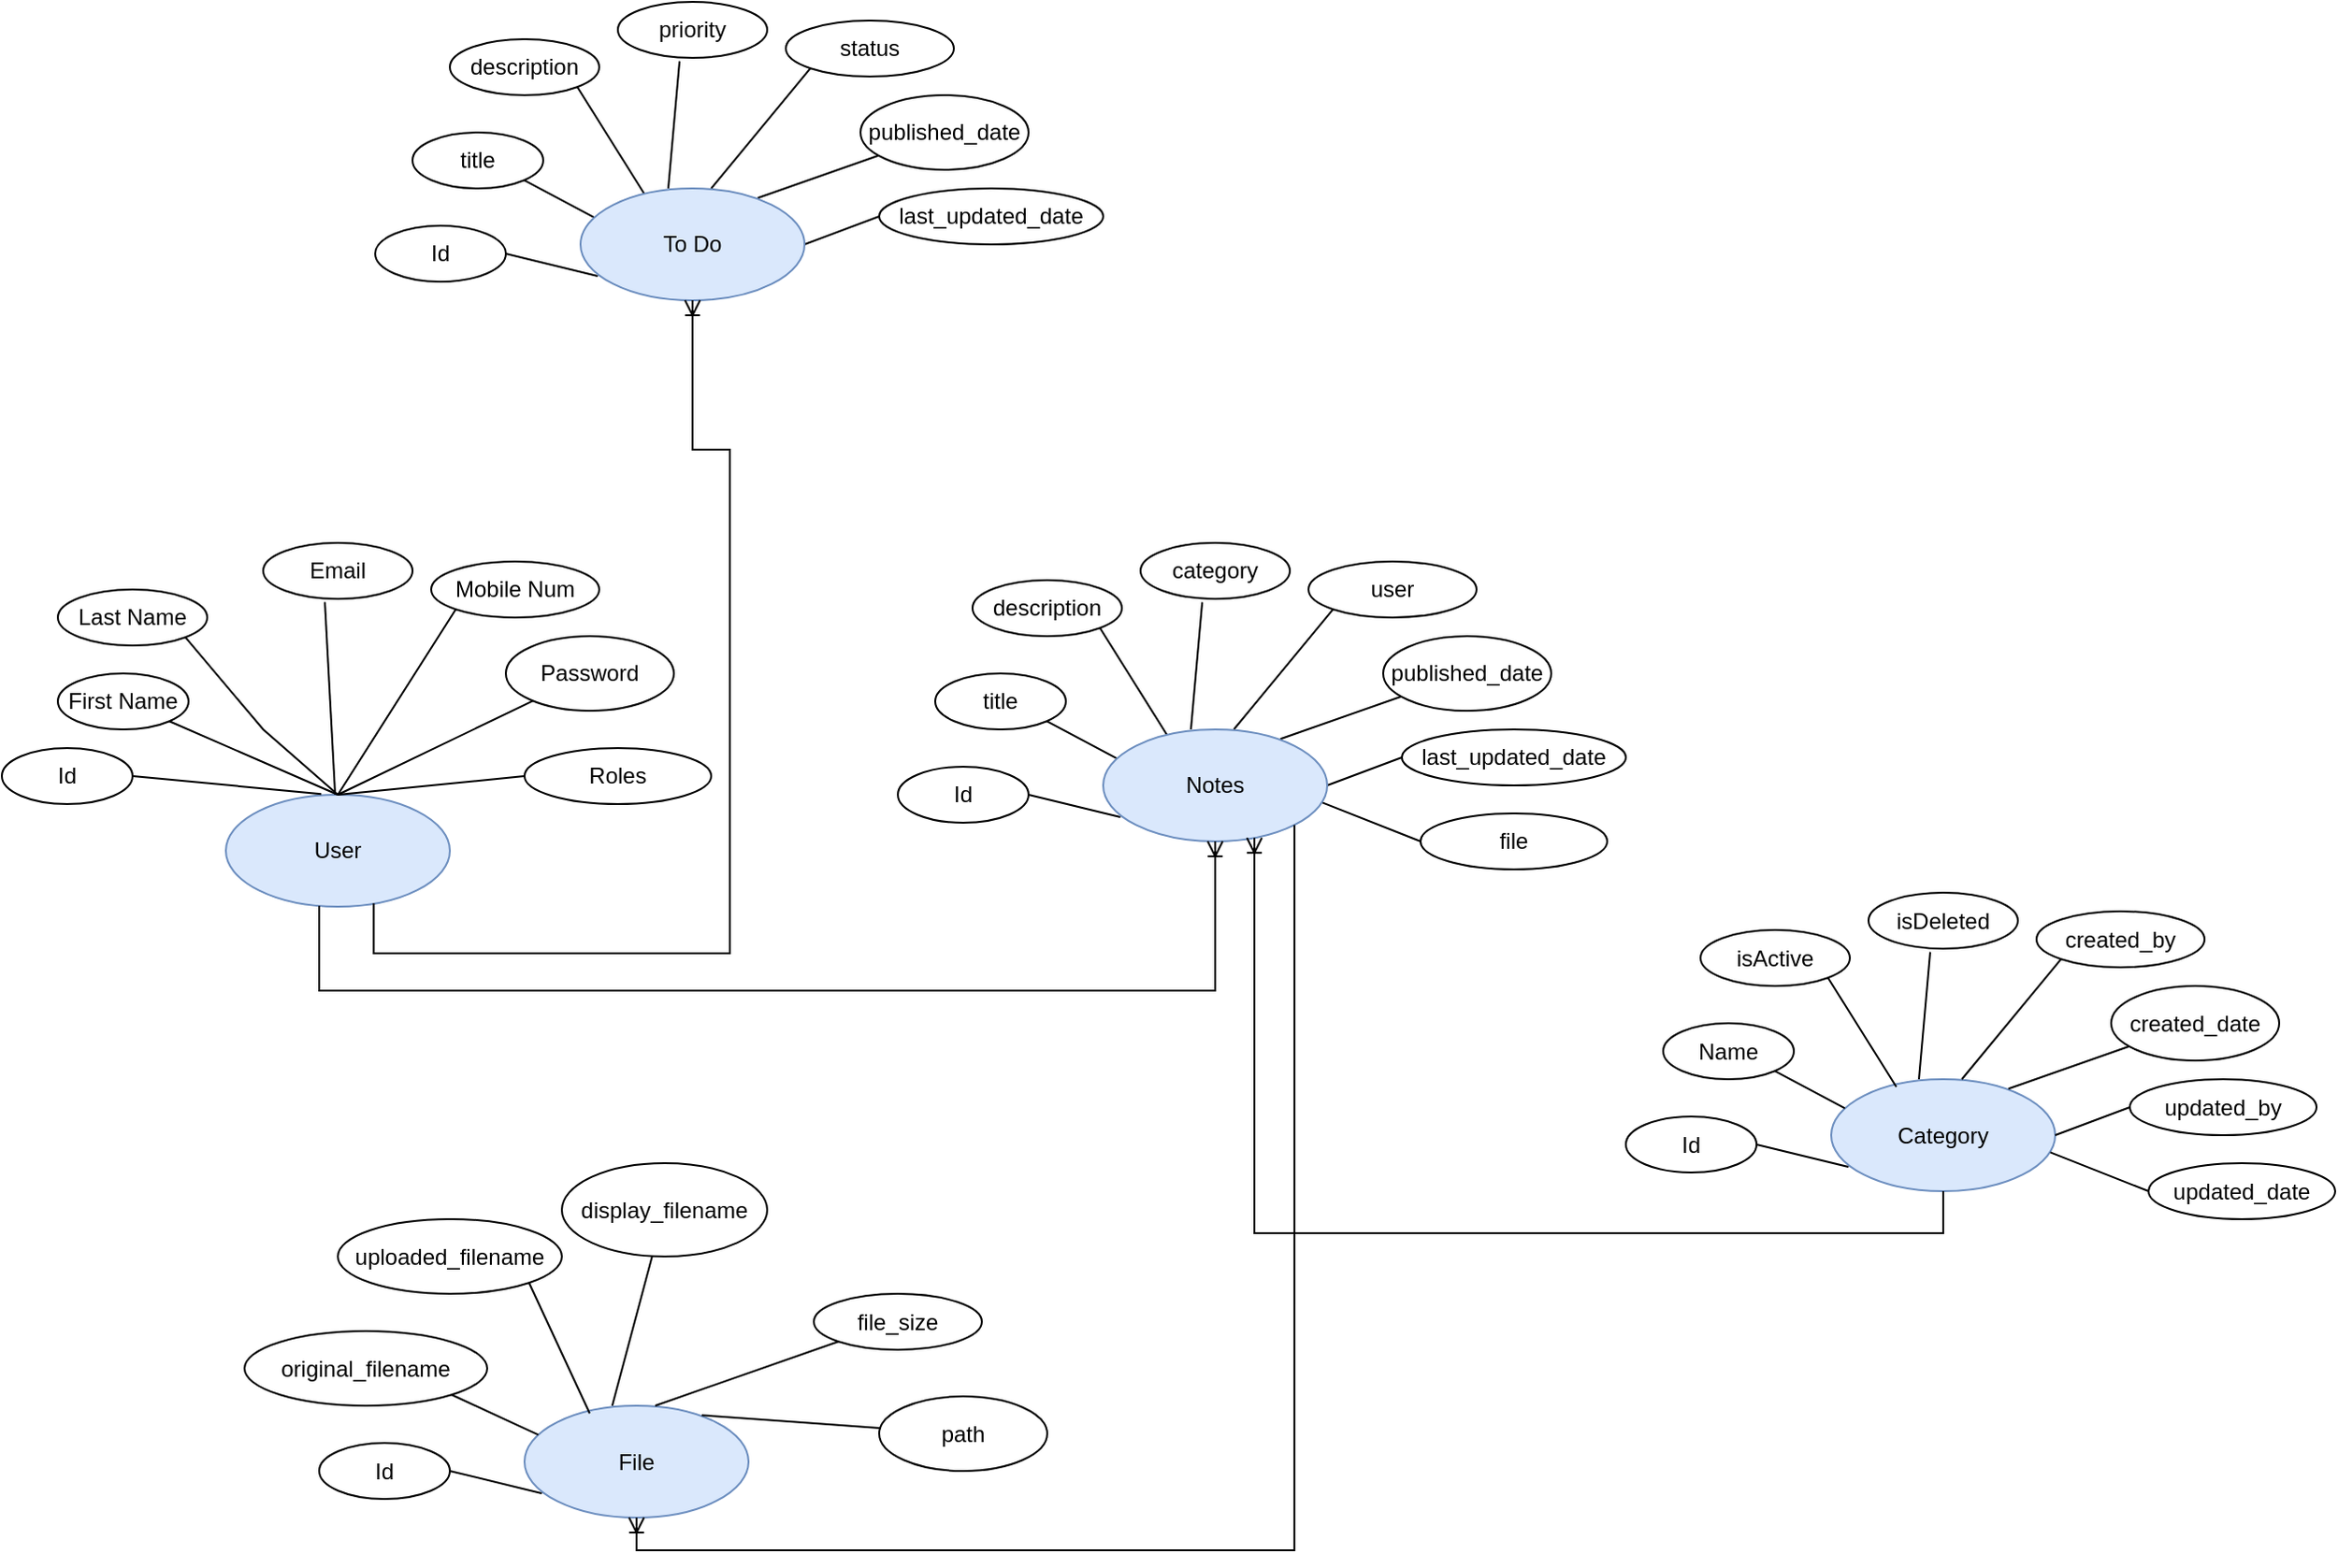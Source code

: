 <mxfile version="26.0.2">
  <diagram name="Page-1" id="Fj1enTtYNgc_nuUlrz68">
    <mxGraphModel dx="2194" dy="1823" grid="1" gridSize="10" guides="1" tooltips="1" connect="1" arrows="1" fold="1" page="1" pageScale="1" pageWidth="850" pageHeight="1100" math="0" shadow="0">
      <root>
        <mxCell id="0" />
        <mxCell id="1" parent="0" />
        <mxCell id="GiaVp1Gvn9ir7chaId8u-1" value="User" style="ellipse;whiteSpace=wrap;html=1;fillColor=#dae8fc;strokeColor=#6c8ebf;" vertex="1" parent="1">
          <mxGeometry x="-330" y="125" width="120" height="60" as="geometry" />
        </mxCell>
        <mxCell id="GiaVp1Gvn9ir7chaId8u-5" value="First Name" style="ellipse;whiteSpace=wrap;html=1;" vertex="1" parent="1">
          <mxGeometry x="-420" y="60" width="70" height="30" as="geometry" />
        </mxCell>
        <mxCell id="GiaVp1Gvn9ir7chaId8u-6" value="Last Name" style="ellipse;whiteSpace=wrap;html=1;" vertex="1" parent="1">
          <mxGeometry x="-420" y="15" width="80" height="30" as="geometry" />
        </mxCell>
        <mxCell id="GiaVp1Gvn9ir7chaId8u-7" value="Mobile Num" style="ellipse;whiteSpace=wrap;html=1;" vertex="1" parent="1">
          <mxGeometry x="-220" width="90" height="30" as="geometry" />
        </mxCell>
        <mxCell id="GiaVp1Gvn9ir7chaId8u-8" value="Roles" style="ellipse;whiteSpace=wrap;html=1;" vertex="1" parent="1">
          <mxGeometry x="-170" y="100" width="100" height="30" as="geometry" />
        </mxCell>
        <mxCell id="GiaVp1Gvn9ir7chaId8u-9" value="Id" style="ellipse;whiteSpace=wrap;html=1;" vertex="1" parent="1">
          <mxGeometry x="-450" y="100" width="70" height="30" as="geometry" />
        </mxCell>
        <mxCell id="GiaVp1Gvn9ir7chaId8u-10" value="Email" style="ellipse;whiteSpace=wrap;html=1;" vertex="1" parent="1">
          <mxGeometry x="-310" y="-10" width="80" height="30" as="geometry" />
        </mxCell>
        <mxCell id="GiaVp1Gvn9ir7chaId8u-11" value="Password" style="ellipse;whiteSpace=wrap;html=1;" vertex="1" parent="1">
          <mxGeometry x="-180" y="40" width="90" height="40" as="geometry" />
        </mxCell>
        <mxCell id="GiaVp1Gvn9ir7chaId8u-12" value="" style="endArrow=none;html=1;rounded=0;entryX=0;entryY=1;entryDx=0;entryDy=0;exitX=0.5;exitY=0;exitDx=0;exitDy=0;" edge="1" parent="1" source="GiaVp1Gvn9ir7chaId8u-1" target="GiaVp1Gvn9ir7chaId8u-7">
          <mxGeometry width="50" height="50" relative="1" as="geometry">
            <mxPoint x="-260" y="90" as="sourcePoint" />
            <mxPoint x="-210" y="40" as="targetPoint" />
          </mxGeometry>
        </mxCell>
        <mxCell id="GiaVp1Gvn9ir7chaId8u-13" value="" style="endArrow=none;html=1;rounded=0;entryX=0.413;entryY=1.059;entryDx=0;entryDy=0;entryPerimeter=0;" edge="1" parent="1" source="GiaVp1Gvn9ir7chaId8u-1" target="GiaVp1Gvn9ir7chaId8u-10">
          <mxGeometry width="50" height="50" relative="1" as="geometry">
            <mxPoint x="-283" y="90" as="sourcePoint" />
            <mxPoint x="-230" y="26" as="targetPoint" />
          </mxGeometry>
        </mxCell>
        <mxCell id="GiaVp1Gvn9ir7chaId8u-14" value="" style="endArrow=none;html=1;rounded=0;entryX=1;entryY=1;entryDx=0;entryDy=0;exitX=0.5;exitY=0;exitDx=0;exitDy=0;" edge="1" parent="1" source="GiaVp1Gvn9ir7chaId8u-1" target="GiaVp1Gvn9ir7chaId8u-6">
          <mxGeometry width="50" height="50" relative="1" as="geometry">
            <mxPoint x="-273" y="100" as="sourcePoint" />
            <mxPoint x="-267" y="32" as="targetPoint" />
            <Array as="points">
              <mxPoint x="-310" y="90" />
            </Array>
          </mxGeometry>
        </mxCell>
        <mxCell id="GiaVp1Gvn9ir7chaId8u-15" value="" style="endArrow=none;html=1;rounded=0;exitX=0.5;exitY=0;exitDx=0;exitDy=0;" edge="1" parent="1" source="GiaVp1Gvn9ir7chaId8u-1" target="GiaVp1Gvn9ir7chaId8u-11">
          <mxGeometry width="50" height="50" relative="1" as="geometry">
            <mxPoint x="-250" y="100" as="sourcePoint" />
            <mxPoint x="-197" y="36" as="targetPoint" />
          </mxGeometry>
        </mxCell>
        <mxCell id="GiaVp1Gvn9ir7chaId8u-16" value="" style="endArrow=none;html=1;rounded=0;entryX=0;entryY=0.5;entryDx=0;entryDy=0;" edge="1" parent="1" target="GiaVp1Gvn9ir7chaId8u-8">
          <mxGeometry width="50" height="50" relative="1" as="geometry">
            <mxPoint x="-270" y="125" as="sourcePoint" />
            <mxPoint x="-160" y="82" as="targetPoint" />
          </mxGeometry>
        </mxCell>
        <mxCell id="GiaVp1Gvn9ir7chaId8u-17" value="" style="endArrow=none;html=1;rounded=0;entryX=1;entryY=1;entryDx=0;entryDy=0;exitX=0.5;exitY=0;exitDx=0;exitDy=0;" edge="1" parent="1" source="GiaVp1Gvn9ir7chaId8u-1" target="GiaVp1Gvn9ir7chaId8u-5">
          <mxGeometry width="50" height="50" relative="1" as="geometry">
            <mxPoint x="-285" y="104" as="sourcePoint" />
            <mxPoint x="-322" y="46" as="targetPoint" />
          </mxGeometry>
        </mxCell>
        <mxCell id="GiaVp1Gvn9ir7chaId8u-18" value="" style="endArrow=none;html=1;rounded=0;entryX=1;entryY=0.5;entryDx=0;entryDy=0;exitX=0.426;exitY=-0.006;exitDx=0;exitDy=0;exitPerimeter=0;" edge="1" parent="1" source="GiaVp1Gvn9ir7chaId8u-1" target="GiaVp1Gvn9ir7chaId8u-9">
          <mxGeometry width="50" height="50" relative="1" as="geometry">
            <mxPoint x="-270" y="120" as="sourcePoint" />
            <mxPoint x="-350" y="96" as="targetPoint" />
          </mxGeometry>
        </mxCell>
        <mxCell id="GiaVp1Gvn9ir7chaId8u-34" value="Category" style="ellipse;whiteSpace=wrap;html=1;fillColor=#dae8fc;strokeColor=#6c8ebf;" vertex="1" parent="1">
          <mxGeometry x="530" y="277.5" width="120" height="60" as="geometry" />
        </mxCell>
        <mxCell id="GiaVp1Gvn9ir7chaId8u-35" value="Name" style="ellipse;whiteSpace=wrap;html=1;" vertex="1" parent="1">
          <mxGeometry x="440" y="247.5" width="70" height="30" as="geometry" />
        </mxCell>
        <mxCell id="GiaVp1Gvn9ir7chaId8u-36" value="isActive" style="ellipse;whiteSpace=wrap;html=1;" vertex="1" parent="1">
          <mxGeometry x="460" y="197.5" width="80" height="30" as="geometry" />
        </mxCell>
        <mxCell id="GiaVp1Gvn9ir7chaId8u-37" value="created_by" style="ellipse;whiteSpace=wrap;html=1;" vertex="1" parent="1">
          <mxGeometry x="640" y="187.5" width="90" height="30" as="geometry" />
        </mxCell>
        <mxCell id="GiaVp1Gvn9ir7chaId8u-38" value="updated_by" style="ellipse;whiteSpace=wrap;html=1;" vertex="1" parent="1">
          <mxGeometry x="690" y="277.5" width="100" height="30" as="geometry" />
        </mxCell>
        <mxCell id="GiaVp1Gvn9ir7chaId8u-39" value="Id" style="ellipse;whiteSpace=wrap;html=1;" vertex="1" parent="1">
          <mxGeometry x="420" y="297.5" width="70" height="30" as="geometry" />
        </mxCell>
        <mxCell id="GiaVp1Gvn9ir7chaId8u-40" value="isDeleted" style="ellipse;whiteSpace=wrap;html=1;" vertex="1" parent="1">
          <mxGeometry x="550" y="177.5" width="80" height="30" as="geometry" />
        </mxCell>
        <mxCell id="GiaVp1Gvn9ir7chaId8u-41" value="created_date" style="ellipse;whiteSpace=wrap;html=1;" vertex="1" parent="1">
          <mxGeometry x="680" y="227.5" width="90" height="40" as="geometry" />
        </mxCell>
        <mxCell id="GiaVp1Gvn9ir7chaId8u-42" value="" style="endArrow=none;html=1;rounded=0;entryX=0;entryY=1;entryDx=0;entryDy=0;" edge="1" target="GiaVp1Gvn9ir7chaId8u-37" parent="1">
          <mxGeometry width="50" height="50" relative="1" as="geometry">
            <mxPoint x="600" y="277.5" as="sourcePoint" />
            <mxPoint x="650" y="227.5" as="targetPoint" />
          </mxGeometry>
        </mxCell>
        <mxCell id="GiaVp1Gvn9ir7chaId8u-43" value="" style="endArrow=none;html=1;rounded=0;entryX=0.413;entryY=1.059;entryDx=0;entryDy=0;entryPerimeter=0;" edge="1" target="GiaVp1Gvn9ir7chaId8u-40" parent="1">
          <mxGeometry width="50" height="50" relative="1" as="geometry">
            <mxPoint x="577" y="277.5" as="sourcePoint" />
            <mxPoint x="630" y="213.5" as="targetPoint" />
          </mxGeometry>
        </mxCell>
        <mxCell id="GiaVp1Gvn9ir7chaId8u-44" value="" style="endArrow=none;html=1;rounded=0;entryX=1;entryY=1;entryDx=0;entryDy=0;exitX=0.291;exitY=0.069;exitDx=0;exitDy=0;exitPerimeter=0;" edge="1" source="GiaVp1Gvn9ir7chaId8u-34" target="GiaVp1Gvn9ir7chaId8u-36" parent="1">
          <mxGeometry width="50" height="50" relative="1" as="geometry">
            <mxPoint x="587" y="287.5" as="sourcePoint" />
            <mxPoint x="593" y="219.5" as="targetPoint" />
          </mxGeometry>
        </mxCell>
        <mxCell id="GiaVp1Gvn9ir7chaId8u-45" value="" style="endArrow=none;html=1;rounded=0;exitX=0.791;exitY=0.085;exitDx=0;exitDy=0;exitPerimeter=0;" edge="1" source="GiaVp1Gvn9ir7chaId8u-34" target="GiaVp1Gvn9ir7chaId8u-41" parent="1">
          <mxGeometry width="50" height="50" relative="1" as="geometry">
            <mxPoint x="610" y="287.5" as="sourcePoint" />
            <mxPoint x="663" y="223.5" as="targetPoint" />
          </mxGeometry>
        </mxCell>
        <mxCell id="GiaVp1Gvn9ir7chaId8u-46" value="" style="endArrow=none;html=1;rounded=0;exitX=1;exitY=0.5;exitDx=0;exitDy=0;entryX=0;entryY=0.5;entryDx=0;entryDy=0;" edge="1" source="GiaVp1Gvn9ir7chaId8u-34" target="GiaVp1Gvn9ir7chaId8u-38" parent="1">
          <mxGeometry width="50" height="50" relative="1" as="geometry">
            <mxPoint x="635" y="292.5" as="sourcePoint" />
            <mxPoint x="700" y="269.5" as="targetPoint" />
          </mxGeometry>
        </mxCell>
        <mxCell id="GiaVp1Gvn9ir7chaId8u-47" value="" style="endArrow=none;html=1;rounded=0;entryX=1;entryY=1;entryDx=0;entryDy=0;exitX=0.061;exitY=0.26;exitDx=0;exitDy=0;exitPerimeter=0;" edge="1" source="GiaVp1Gvn9ir7chaId8u-34" target="GiaVp1Gvn9ir7chaId8u-35" parent="1">
          <mxGeometry width="50" height="50" relative="1" as="geometry">
            <mxPoint x="575" y="291.5" as="sourcePoint" />
            <mxPoint x="538" y="233.5" as="targetPoint" />
          </mxGeometry>
        </mxCell>
        <mxCell id="GiaVp1Gvn9ir7chaId8u-48" value="" style="endArrow=none;html=1;rounded=0;entryX=1;entryY=0.5;entryDx=0;entryDy=0;exitX=0.077;exitY=0.783;exitDx=0;exitDy=0;exitPerimeter=0;" edge="1" source="GiaVp1Gvn9ir7chaId8u-34" target="GiaVp1Gvn9ir7chaId8u-39" parent="1">
          <mxGeometry width="50" height="50" relative="1" as="geometry">
            <mxPoint x="547" y="303.5" as="sourcePoint" />
            <mxPoint x="510" y="283.5" as="targetPoint" />
          </mxGeometry>
        </mxCell>
        <mxCell id="GiaVp1Gvn9ir7chaId8u-79" value="updated_date" style="ellipse;whiteSpace=wrap;html=1;" vertex="1" parent="1">
          <mxGeometry x="700" y="322.5" width="100" height="30" as="geometry" />
        </mxCell>
        <mxCell id="GiaVp1Gvn9ir7chaId8u-80" value="" style="endArrow=none;html=1;rounded=0;exitX=0.978;exitY=0.653;exitDx=0;exitDy=0;entryX=0;entryY=0.5;entryDx=0;entryDy=0;exitPerimeter=0;" edge="1" parent="1" source="GiaVp1Gvn9ir7chaId8u-34" target="GiaVp1Gvn9ir7chaId8u-79">
          <mxGeometry width="50" height="50" relative="1" as="geometry">
            <mxPoint x="660" y="317.5" as="sourcePoint" />
            <mxPoint x="700" y="302.5" as="targetPoint" />
          </mxGeometry>
        </mxCell>
        <mxCell id="GiaVp1Gvn9ir7chaId8u-81" value="" style="endArrow=none;html=1;rounded=0;entryX=0;entryY=1;entryDx=0;entryDy=0;" edge="1" target="GiaVp1Gvn9ir7chaId8u-92" parent="1">
          <mxGeometry width="50" height="50" relative="1" as="geometry">
            <mxPoint x="210" y="90" as="sourcePoint" />
            <mxPoint x="260" y="40" as="targetPoint" />
          </mxGeometry>
        </mxCell>
        <mxCell id="GiaVp1Gvn9ir7chaId8u-82" value="" style="endArrow=none;html=1;rounded=0;entryX=0.413;entryY=1.059;entryDx=0;entryDy=0;entryPerimeter=0;" edge="1" target="GiaVp1Gvn9ir7chaId8u-95" parent="1">
          <mxGeometry width="50" height="50" relative="1" as="geometry">
            <mxPoint x="187" y="90" as="sourcePoint" />
            <mxPoint x="240" y="26" as="targetPoint" />
          </mxGeometry>
        </mxCell>
        <mxCell id="GiaVp1Gvn9ir7chaId8u-83" value="" style="endArrow=none;html=1;rounded=0;entryX=1;entryY=1;entryDx=0;entryDy=0;exitX=0.291;exitY=0.069;exitDx=0;exitDy=0;exitPerimeter=0;" edge="1" source="GiaVp1Gvn9ir7chaId8u-89" target="GiaVp1Gvn9ir7chaId8u-91" parent="1">
          <mxGeometry width="50" height="50" relative="1" as="geometry">
            <mxPoint x="197" y="100" as="sourcePoint" />
            <mxPoint x="203" y="32" as="targetPoint" />
          </mxGeometry>
        </mxCell>
        <mxCell id="GiaVp1Gvn9ir7chaId8u-84" value="" style="endArrow=none;html=1;rounded=0;exitX=0.791;exitY=0.085;exitDx=0;exitDy=0;exitPerimeter=0;" edge="1" source="GiaVp1Gvn9ir7chaId8u-89" target="GiaVp1Gvn9ir7chaId8u-96" parent="1">
          <mxGeometry width="50" height="50" relative="1" as="geometry">
            <mxPoint x="220" y="100" as="sourcePoint" />
            <mxPoint x="273" y="36" as="targetPoint" />
          </mxGeometry>
        </mxCell>
        <mxCell id="GiaVp1Gvn9ir7chaId8u-85" value="" style="endArrow=none;html=1;rounded=0;exitX=1;exitY=0.5;exitDx=0;exitDy=0;entryX=0;entryY=0.5;entryDx=0;entryDy=0;" edge="1" source="GiaVp1Gvn9ir7chaId8u-89" target="GiaVp1Gvn9ir7chaId8u-93" parent="1">
          <mxGeometry width="50" height="50" relative="1" as="geometry">
            <mxPoint x="245" y="105" as="sourcePoint" />
            <mxPoint x="310" y="82" as="targetPoint" />
          </mxGeometry>
        </mxCell>
        <mxCell id="GiaVp1Gvn9ir7chaId8u-86" value="" style="endArrow=none;html=1;rounded=0;entryX=1;entryY=1;entryDx=0;entryDy=0;exitX=0.061;exitY=0.26;exitDx=0;exitDy=0;exitPerimeter=0;" edge="1" source="GiaVp1Gvn9ir7chaId8u-89" target="GiaVp1Gvn9ir7chaId8u-90" parent="1">
          <mxGeometry width="50" height="50" relative="1" as="geometry">
            <mxPoint x="185" y="104" as="sourcePoint" />
            <mxPoint x="148" y="46" as="targetPoint" />
          </mxGeometry>
        </mxCell>
        <mxCell id="GiaVp1Gvn9ir7chaId8u-87" value="" style="endArrow=none;html=1;rounded=0;entryX=1;entryY=0.5;entryDx=0;entryDy=0;exitX=0.077;exitY=0.783;exitDx=0;exitDy=0;exitPerimeter=0;" edge="1" source="GiaVp1Gvn9ir7chaId8u-89" target="GiaVp1Gvn9ir7chaId8u-94" parent="1">
          <mxGeometry width="50" height="50" relative="1" as="geometry">
            <mxPoint x="157" y="116" as="sourcePoint" />
            <mxPoint x="120" y="96" as="targetPoint" />
          </mxGeometry>
        </mxCell>
        <mxCell id="GiaVp1Gvn9ir7chaId8u-88" value="" style="endArrow=none;html=1;rounded=0;exitX=0.978;exitY=0.653;exitDx=0;exitDy=0;entryX=0;entryY=0.5;entryDx=0;entryDy=0;exitPerimeter=0;" edge="1" source="GiaVp1Gvn9ir7chaId8u-89" target="GiaVp1Gvn9ir7chaId8u-97" parent="1">
          <mxGeometry width="50" height="50" relative="1" as="geometry">
            <mxPoint x="270" y="130" as="sourcePoint" />
            <mxPoint x="310" y="115" as="targetPoint" />
          </mxGeometry>
        </mxCell>
        <mxCell id="GiaVp1Gvn9ir7chaId8u-89" value="Notes" style="ellipse;whiteSpace=wrap;html=1;fillColor=#dae8fc;strokeColor=#6c8ebf;" vertex="1" parent="1">
          <mxGeometry x="140" y="90" width="120" height="60" as="geometry" />
        </mxCell>
        <mxCell id="GiaVp1Gvn9ir7chaId8u-90" value="title" style="ellipse;whiteSpace=wrap;html=1;" vertex="1" parent="1">
          <mxGeometry x="50" y="60" width="70" height="30" as="geometry" />
        </mxCell>
        <mxCell id="GiaVp1Gvn9ir7chaId8u-91" value="description" style="ellipse;whiteSpace=wrap;html=1;" vertex="1" parent="1">
          <mxGeometry x="70" y="10" width="80" height="30" as="geometry" />
        </mxCell>
        <mxCell id="GiaVp1Gvn9ir7chaId8u-92" value="user" style="ellipse;whiteSpace=wrap;html=1;" vertex="1" parent="1">
          <mxGeometry x="250" width="90" height="30" as="geometry" />
        </mxCell>
        <mxCell id="GiaVp1Gvn9ir7chaId8u-93" value="last_updated_date" style="ellipse;whiteSpace=wrap;html=1;" vertex="1" parent="1">
          <mxGeometry x="300" y="90" width="120" height="30" as="geometry" />
        </mxCell>
        <mxCell id="GiaVp1Gvn9ir7chaId8u-94" value="Id" style="ellipse;whiteSpace=wrap;html=1;" vertex="1" parent="1">
          <mxGeometry x="30" y="110" width="70" height="30" as="geometry" />
        </mxCell>
        <mxCell id="GiaVp1Gvn9ir7chaId8u-95" value="category" style="ellipse;whiteSpace=wrap;html=1;" vertex="1" parent="1">
          <mxGeometry x="160" y="-10" width="80" height="30" as="geometry" />
        </mxCell>
        <mxCell id="GiaVp1Gvn9ir7chaId8u-96" value="published_date" style="ellipse;whiteSpace=wrap;html=1;" vertex="1" parent="1">
          <mxGeometry x="290" y="40" width="90" height="40" as="geometry" />
        </mxCell>
        <mxCell id="GiaVp1Gvn9ir7chaId8u-97" value="file" style="ellipse;whiteSpace=wrap;html=1;" vertex="1" parent="1">
          <mxGeometry x="310" y="135" width="100" height="30" as="geometry" />
        </mxCell>
        <mxCell id="GiaVp1Gvn9ir7chaId8u-98" value="File" style="ellipse;whiteSpace=wrap;html=1;fillColor=#dae8fc;strokeColor=#6c8ebf;" vertex="1" parent="1">
          <mxGeometry x="-170" y="452.5" width="120" height="60" as="geometry" />
        </mxCell>
        <mxCell id="GiaVp1Gvn9ir7chaId8u-99" value="original_filename" style="ellipse;whiteSpace=wrap;html=1;" vertex="1" parent="1">
          <mxGeometry x="-320" y="412.5" width="130" height="40" as="geometry" />
        </mxCell>
        <mxCell id="GiaVp1Gvn9ir7chaId8u-100" value="uploaded_filename" style="ellipse;whiteSpace=wrap;html=1;" vertex="1" parent="1">
          <mxGeometry x="-270" y="352.5" width="120" height="40" as="geometry" />
        </mxCell>
        <mxCell id="GiaVp1Gvn9ir7chaId8u-101" value="file_size" style="ellipse;whiteSpace=wrap;html=1;" vertex="1" parent="1">
          <mxGeometry x="-15" y="392.5" width="90" height="30" as="geometry" />
        </mxCell>
        <mxCell id="GiaVp1Gvn9ir7chaId8u-103" value="Id" style="ellipse;whiteSpace=wrap;html=1;" vertex="1" parent="1">
          <mxGeometry x="-280" y="472.5" width="70" height="30" as="geometry" />
        </mxCell>
        <mxCell id="GiaVp1Gvn9ir7chaId8u-104" value="display_filename" style="ellipse;whiteSpace=wrap;html=1;" vertex="1" parent="1">
          <mxGeometry x="-150" y="322.5" width="110" height="50" as="geometry" />
        </mxCell>
        <mxCell id="GiaVp1Gvn9ir7chaId8u-105" value="path" style="ellipse;whiteSpace=wrap;html=1;" vertex="1" parent="1">
          <mxGeometry x="20" y="447.5" width="90" height="40" as="geometry" />
        </mxCell>
        <mxCell id="GiaVp1Gvn9ir7chaId8u-106" value="" style="endArrow=none;html=1;rounded=0;entryX=0;entryY=1;entryDx=0;entryDy=0;" edge="1" target="GiaVp1Gvn9ir7chaId8u-101" parent="1">
          <mxGeometry width="50" height="50" relative="1" as="geometry">
            <mxPoint x="-100" y="452.5" as="sourcePoint" />
            <mxPoint x="-50" y="402.5" as="targetPoint" />
          </mxGeometry>
        </mxCell>
        <mxCell id="GiaVp1Gvn9ir7chaId8u-107" value="" style="endArrow=none;html=1;rounded=0;" edge="1" target="GiaVp1Gvn9ir7chaId8u-104" parent="1">
          <mxGeometry width="50" height="50" relative="1" as="geometry">
            <mxPoint x="-123" y="452.5" as="sourcePoint" />
            <mxPoint x="-70" y="388.5" as="targetPoint" />
          </mxGeometry>
        </mxCell>
        <mxCell id="GiaVp1Gvn9ir7chaId8u-108" value="" style="endArrow=none;html=1;rounded=0;entryX=1;entryY=1;entryDx=0;entryDy=0;exitX=0.291;exitY=0.069;exitDx=0;exitDy=0;exitPerimeter=0;" edge="1" source="GiaVp1Gvn9ir7chaId8u-98" target="GiaVp1Gvn9ir7chaId8u-100" parent="1">
          <mxGeometry width="50" height="50" relative="1" as="geometry">
            <mxPoint x="-113" y="462.5" as="sourcePoint" />
            <mxPoint x="-107" y="394.5" as="targetPoint" />
          </mxGeometry>
        </mxCell>
        <mxCell id="GiaVp1Gvn9ir7chaId8u-109" value="" style="endArrow=none;html=1;rounded=0;exitX=0.791;exitY=0.085;exitDx=0;exitDy=0;exitPerimeter=0;" edge="1" source="GiaVp1Gvn9ir7chaId8u-98" target="GiaVp1Gvn9ir7chaId8u-105" parent="1">
          <mxGeometry width="50" height="50" relative="1" as="geometry">
            <mxPoint x="-90" y="462.5" as="sourcePoint" />
            <mxPoint x="-37" y="398.5" as="targetPoint" />
          </mxGeometry>
        </mxCell>
        <mxCell id="GiaVp1Gvn9ir7chaId8u-111" value="" style="endArrow=none;html=1;rounded=0;entryX=1;entryY=1;entryDx=0;entryDy=0;exitX=0.061;exitY=0.26;exitDx=0;exitDy=0;exitPerimeter=0;" edge="1" source="GiaVp1Gvn9ir7chaId8u-98" target="GiaVp1Gvn9ir7chaId8u-99" parent="1">
          <mxGeometry width="50" height="50" relative="1" as="geometry">
            <mxPoint x="-125" y="466.5" as="sourcePoint" />
            <mxPoint x="-162" y="408.5" as="targetPoint" />
          </mxGeometry>
        </mxCell>
        <mxCell id="GiaVp1Gvn9ir7chaId8u-112" value="" style="endArrow=none;html=1;rounded=0;entryX=1;entryY=0.5;entryDx=0;entryDy=0;exitX=0.077;exitY=0.783;exitDx=0;exitDy=0;exitPerimeter=0;" edge="1" source="GiaVp1Gvn9ir7chaId8u-98" target="GiaVp1Gvn9ir7chaId8u-103" parent="1">
          <mxGeometry width="50" height="50" relative="1" as="geometry">
            <mxPoint x="-153" y="478.5" as="sourcePoint" />
            <mxPoint x="-190" y="458.5" as="targetPoint" />
          </mxGeometry>
        </mxCell>
        <mxCell id="GiaVp1Gvn9ir7chaId8u-115" value="" style="endArrow=none;html=1;rounded=0;entryX=0;entryY=1;entryDx=0;entryDy=0;" edge="1" target="GiaVp1Gvn9ir7chaId8u-126" parent="1">
          <mxGeometry width="50" height="50" relative="1" as="geometry">
            <mxPoint x="-70" y="-200" as="sourcePoint" />
            <mxPoint x="-20" y="-250" as="targetPoint" />
          </mxGeometry>
        </mxCell>
        <mxCell id="GiaVp1Gvn9ir7chaId8u-116" value="" style="endArrow=none;html=1;rounded=0;entryX=0.413;entryY=1.059;entryDx=0;entryDy=0;entryPerimeter=0;" edge="1" target="GiaVp1Gvn9ir7chaId8u-129" parent="1">
          <mxGeometry width="50" height="50" relative="1" as="geometry">
            <mxPoint x="-93" y="-200" as="sourcePoint" />
            <mxPoint x="-40" y="-264" as="targetPoint" />
          </mxGeometry>
        </mxCell>
        <mxCell id="GiaVp1Gvn9ir7chaId8u-117" value="" style="endArrow=none;html=1;rounded=0;entryX=1;entryY=1;entryDx=0;entryDy=0;exitX=0.291;exitY=0.069;exitDx=0;exitDy=0;exitPerimeter=0;" edge="1" source="GiaVp1Gvn9ir7chaId8u-123" target="GiaVp1Gvn9ir7chaId8u-125" parent="1">
          <mxGeometry width="50" height="50" relative="1" as="geometry">
            <mxPoint x="-83" y="-190" as="sourcePoint" />
            <mxPoint x="-77" y="-258" as="targetPoint" />
          </mxGeometry>
        </mxCell>
        <mxCell id="GiaVp1Gvn9ir7chaId8u-118" value="" style="endArrow=none;html=1;rounded=0;exitX=0.791;exitY=0.085;exitDx=0;exitDy=0;exitPerimeter=0;" edge="1" source="GiaVp1Gvn9ir7chaId8u-123" target="GiaVp1Gvn9ir7chaId8u-130" parent="1">
          <mxGeometry width="50" height="50" relative="1" as="geometry">
            <mxPoint x="-60" y="-190" as="sourcePoint" />
            <mxPoint x="-7" y="-254" as="targetPoint" />
          </mxGeometry>
        </mxCell>
        <mxCell id="GiaVp1Gvn9ir7chaId8u-119" value="" style="endArrow=none;html=1;rounded=0;exitX=1;exitY=0.5;exitDx=0;exitDy=0;entryX=0;entryY=0.5;entryDx=0;entryDy=0;" edge="1" source="GiaVp1Gvn9ir7chaId8u-123" target="GiaVp1Gvn9ir7chaId8u-127" parent="1">
          <mxGeometry width="50" height="50" relative="1" as="geometry">
            <mxPoint x="-35" y="-185" as="sourcePoint" />
            <mxPoint x="30" y="-208" as="targetPoint" />
          </mxGeometry>
        </mxCell>
        <mxCell id="GiaVp1Gvn9ir7chaId8u-120" value="" style="endArrow=none;html=1;rounded=0;entryX=1;entryY=1;entryDx=0;entryDy=0;exitX=0.061;exitY=0.26;exitDx=0;exitDy=0;exitPerimeter=0;" edge="1" source="GiaVp1Gvn9ir7chaId8u-123" target="GiaVp1Gvn9ir7chaId8u-124" parent="1">
          <mxGeometry width="50" height="50" relative="1" as="geometry">
            <mxPoint x="-95" y="-186" as="sourcePoint" />
            <mxPoint x="-132" y="-244" as="targetPoint" />
          </mxGeometry>
        </mxCell>
        <mxCell id="GiaVp1Gvn9ir7chaId8u-121" value="" style="endArrow=none;html=1;rounded=0;entryX=1;entryY=0.5;entryDx=0;entryDy=0;exitX=0.077;exitY=0.783;exitDx=0;exitDy=0;exitPerimeter=0;" edge="1" source="GiaVp1Gvn9ir7chaId8u-123" target="GiaVp1Gvn9ir7chaId8u-128" parent="1">
          <mxGeometry width="50" height="50" relative="1" as="geometry">
            <mxPoint x="-123" y="-174" as="sourcePoint" />
            <mxPoint x="-160" y="-194" as="targetPoint" />
          </mxGeometry>
        </mxCell>
        <mxCell id="GiaVp1Gvn9ir7chaId8u-123" value="To Do" style="ellipse;whiteSpace=wrap;html=1;fillColor=#dae8fc;strokeColor=#6c8ebf;" vertex="1" parent="1">
          <mxGeometry x="-140" y="-200" width="120" height="60" as="geometry" />
        </mxCell>
        <mxCell id="GiaVp1Gvn9ir7chaId8u-124" value="title" style="ellipse;whiteSpace=wrap;html=1;" vertex="1" parent="1">
          <mxGeometry x="-230" y="-230" width="70" height="30" as="geometry" />
        </mxCell>
        <mxCell id="GiaVp1Gvn9ir7chaId8u-125" value="description" style="ellipse;whiteSpace=wrap;html=1;" vertex="1" parent="1">
          <mxGeometry x="-210" y="-280" width="80" height="30" as="geometry" />
        </mxCell>
        <mxCell id="GiaVp1Gvn9ir7chaId8u-126" value="status" style="ellipse;whiteSpace=wrap;html=1;" vertex="1" parent="1">
          <mxGeometry x="-30" y="-290" width="90" height="30" as="geometry" />
        </mxCell>
        <mxCell id="GiaVp1Gvn9ir7chaId8u-127" value="last_updated_date" style="ellipse;whiteSpace=wrap;html=1;" vertex="1" parent="1">
          <mxGeometry x="20" y="-200" width="120" height="30" as="geometry" />
        </mxCell>
        <mxCell id="GiaVp1Gvn9ir7chaId8u-128" value="Id" style="ellipse;whiteSpace=wrap;html=1;" vertex="1" parent="1">
          <mxGeometry x="-250" y="-180" width="70" height="30" as="geometry" />
        </mxCell>
        <mxCell id="GiaVp1Gvn9ir7chaId8u-129" value="priority" style="ellipse;whiteSpace=wrap;html=1;" vertex="1" parent="1">
          <mxGeometry x="-120" y="-300" width="80" height="30" as="geometry" />
        </mxCell>
        <mxCell id="GiaVp1Gvn9ir7chaId8u-130" value="published_date" style="ellipse;whiteSpace=wrap;html=1;" vertex="1" parent="1">
          <mxGeometry x="10" y="-250" width="90" height="40" as="geometry" />
        </mxCell>
        <mxCell id="GiaVp1Gvn9ir7chaId8u-153" value="" style="edgeStyle=orthogonalEdgeStyle;fontSize=12;html=1;endArrow=ERoneToMany;rounded=0;entryX=0.5;entryY=1;entryDx=0;entryDy=0;" edge="1" parent="1" source="GiaVp1Gvn9ir7chaId8u-1" target="GiaVp1Gvn9ir7chaId8u-89">
          <mxGeometry width="100" height="100" relative="1" as="geometry">
            <mxPoint x="-270" y="229.5" as="sourcePoint" />
            <mxPoint x="200" y="197.5" as="targetPoint" />
            <Array as="points">
              <mxPoint x="-280" y="230" />
              <mxPoint x="200" y="230" />
            </Array>
          </mxGeometry>
        </mxCell>
        <mxCell id="GiaVp1Gvn9ir7chaId8u-154" value="" style="edgeStyle=orthogonalEdgeStyle;fontSize=12;html=1;endArrow=ERoneToMany;rounded=0;exitX=0.5;exitY=1;exitDx=0;exitDy=0;" edge="1" parent="1" source="GiaVp1Gvn9ir7chaId8u-34" target="GiaVp1Gvn9ir7chaId8u-89">
          <mxGeometry width="100" height="100" relative="1" as="geometry">
            <mxPoint x="580" y="372.75" as="sourcePoint" />
            <mxPoint x="220" y="150" as="targetPoint" />
            <Array as="points">
              <mxPoint x="590" y="360" />
              <mxPoint x="221" y="360" />
            </Array>
          </mxGeometry>
        </mxCell>
        <mxCell id="GiaVp1Gvn9ir7chaId8u-155" value="" style="edgeStyle=orthogonalEdgeStyle;fontSize=12;html=1;endArrow=ERoneToMany;rounded=0;entryX=0.5;entryY=1;entryDx=0;entryDy=0;exitX=1;exitY=1;exitDx=0;exitDy=0;" edge="1" parent="1" source="GiaVp1Gvn9ir7chaId8u-89" target="GiaVp1Gvn9ir7chaId8u-98">
          <mxGeometry width="100" height="100" relative="1" as="geometry">
            <mxPoint x="240" y="170" as="sourcePoint" />
            <mxPoint x="-90" y="550" as="targetPoint" />
            <Array as="points">
              <mxPoint x="242" y="530" />
              <mxPoint x="-110" y="530" />
            </Array>
          </mxGeometry>
        </mxCell>
        <mxCell id="GiaVp1Gvn9ir7chaId8u-156" value="" style="edgeStyle=orthogonalEdgeStyle;fontSize=12;html=1;endArrow=ERoneToMany;rounded=0;exitX=0.66;exitY=0.97;exitDx=0;exitDy=0;exitPerimeter=0;entryX=0.5;entryY=1;entryDx=0;entryDy=0;" edge="1" parent="1" source="GiaVp1Gvn9ir7chaId8u-1" target="GiaVp1Gvn9ir7chaId8u-123">
          <mxGeometry width="100" height="100" relative="1" as="geometry">
            <mxPoint x="-250" y="200" as="sourcePoint" />
            <mxPoint x="-130" y="-80" as="targetPoint" />
            <Array as="points">
              <mxPoint x="-251" y="210" />
              <mxPoint x="-60" y="210" />
              <mxPoint x="-60" y="-60" />
              <mxPoint x="-80" y="-60" />
            </Array>
          </mxGeometry>
        </mxCell>
      </root>
    </mxGraphModel>
  </diagram>
</mxfile>
